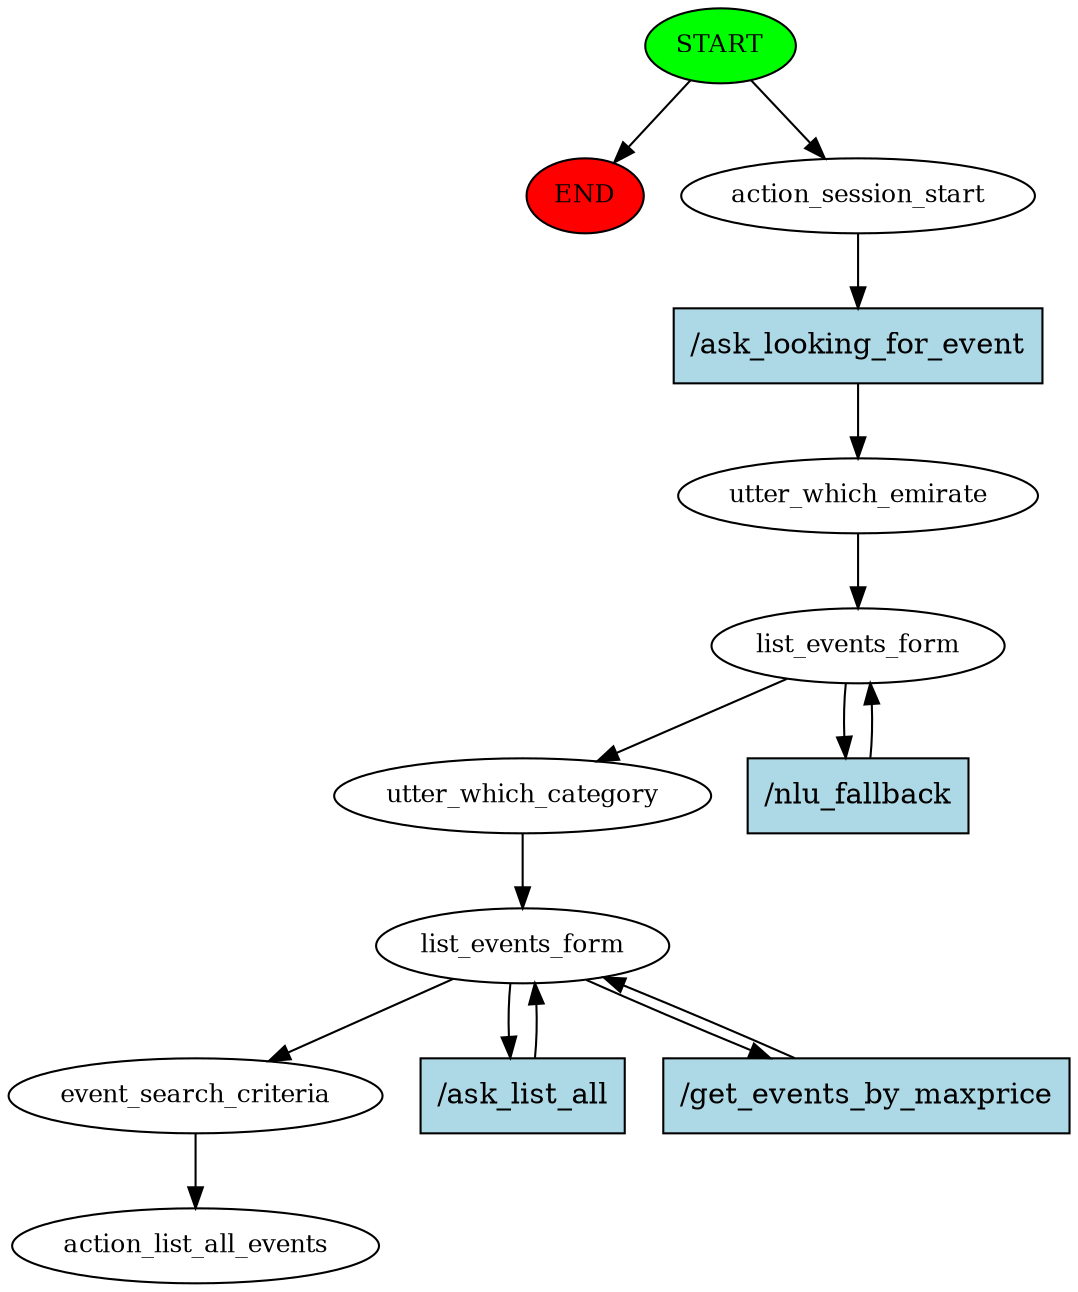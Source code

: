 digraph  {
0 [class="start active", fillcolor=green, fontsize=12, label=START, style=filled];
"-1" [class=end, fillcolor=red, fontsize=12, label=END, style=filled];
1 [class=active, fontsize=12, label=action_session_start];
2 [class=active, fontsize=12, label=utter_which_emirate];
3 [class=active, fontsize=12, label=list_events_form];
5 [class=active, fontsize=12, label=utter_which_category];
6 [class=active, fontsize=12, label=list_events_form];
9 [class=active, fontsize=12, label=event_search_criteria];
10 [class="dashed active", fontsize=12, label=action_list_all_events];
11 [class="intent active", fillcolor=lightblue, label="/ask_looking_for_event", shape=rect, style=filled];
12 [class="intent active", fillcolor=lightblue, label="/nlu_fallback", shape=rect, style=filled];
13 [class="intent active", fillcolor=lightblue, label="/ask_list_all", shape=rect, style=filled];
14 [class="intent active", fillcolor=lightblue, label="/get_events_by_maxprice", shape=rect, style=filled];
0 -> "-1"  [class="", key=NONE, label=""];
0 -> 1  [class=active, key=NONE, label=""];
1 -> 11  [class=active, key=0];
2 -> 3  [class=active, key=NONE, label=""];
3 -> 5  [class=active, key=NONE, label=""];
3 -> 12  [class=active, key=0];
5 -> 6  [class=active, key=NONE, label=""];
6 -> 9  [class=active, key=NONE, label=""];
6 -> 13  [class=active, key=0];
6 -> 14  [class=active, key=0];
9 -> 10  [class=active, key=NONE, label=""];
11 -> 2  [class=active, key=0];
12 -> 3  [class=active, key=0];
13 -> 6  [class=active, key=0];
14 -> 6  [class=active, key=0];
}
